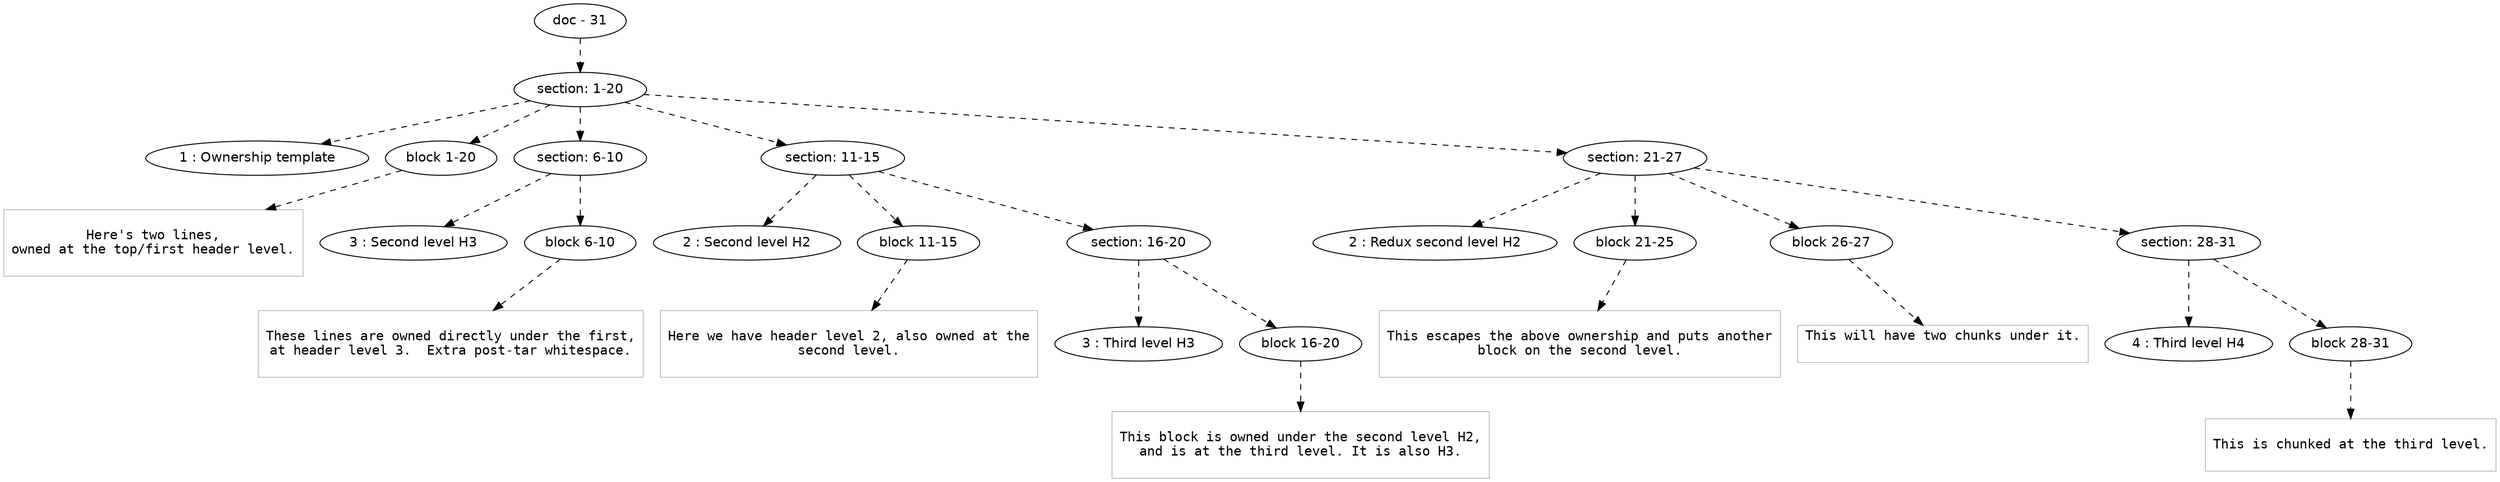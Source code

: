 digraph hierarchy {

node [fontname=Helvetica]
edge [style=dashed]

doc_0 [label="doc - 31"]


doc_0 -> { section_1}
{rank=same; section_1}

section_1 [label="section: 1-20"]


section_1 -> { header_2 block_3 section_4 section_5 section_6}
{rank=same; header_2 block_3 section_4 section_5 section_6}

header_2 [label="1 : Ownership template"]

block_3 [label="block 1-20"]

section_4 [label="section: 6-10"]

section_5 [label="section: 11-15"]

section_6 [label="section: 21-27"]



block_3 -> leaf_7
leaf_7  [color=Gray,shape=rectangle,fontname=Inconsolata,label="
Here's two lines,
owned at the top/first header level.

"]
section_4 -> { header_8 block_9}
{rank=same; header_8 block_9}

header_8 [label="3 : Second level H3"]

block_9 [label="block 6-10"]



block_9 -> leaf_10
leaf_10  [color=Gray,shape=rectangle,fontname=Inconsolata,label="
These lines are owned directly under the first,
at header level 3.  Extra post-tar whitespace.

"]
section_5 -> { header_11 block_12 section_13}
{rank=same; header_11 block_12 section_13}

header_11 [label="2 : Second level H2"]

block_12 [label="block 11-15"]

section_13 [label="section: 16-20"]



block_12 -> leaf_14
leaf_14  [color=Gray,shape=rectangle,fontname=Inconsolata,label="
Here we have header level 2, also owned at the
second level.

"]
section_13 -> { header_15 block_16}
{rank=same; header_15 block_16}

header_15 [label="3 : Third level H3"]

block_16 [label="block 16-20"]



block_16 -> leaf_17
leaf_17  [color=Gray,shape=rectangle,fontname=Inconsolata,label="
This block is owned under the second level H2,
and is at the third level. It is also H3.

"]
section_6 -> { header_18 block_19 block_20 section_21}
{rank=same; header_18 block_19 block_20 section_21}

header_18 [label="2 : Redux second level H2"]

block_19 [label="block 21-25"]

block_20 [label="block 26-27"]

section_21 [label="section: 28-31"]



block_19 -> leaf_22
leaf_22  [color=Gray,shape=rectangle,fontname=Inconsolata,label="
This escapes the above ownership and puts another
block on the second level.

"]

block_20 -> leaf_23
leaf_23  [color=Gray,shape=rectangle,fontname=Inconsolata,label="This will have two chunks under it.

"]
section_21 -> { header_24 block_25}
{rank=same; header_24 block_25}

header_24 [label="4 : Third level H4"]

block_25 [label="block 28-31"]



block_25 -> leaf_26
leaf_26  [color=Gray,shape=rectangle,fontname=Inconsolata,label="
This is chunked at the third level.

"]

}
